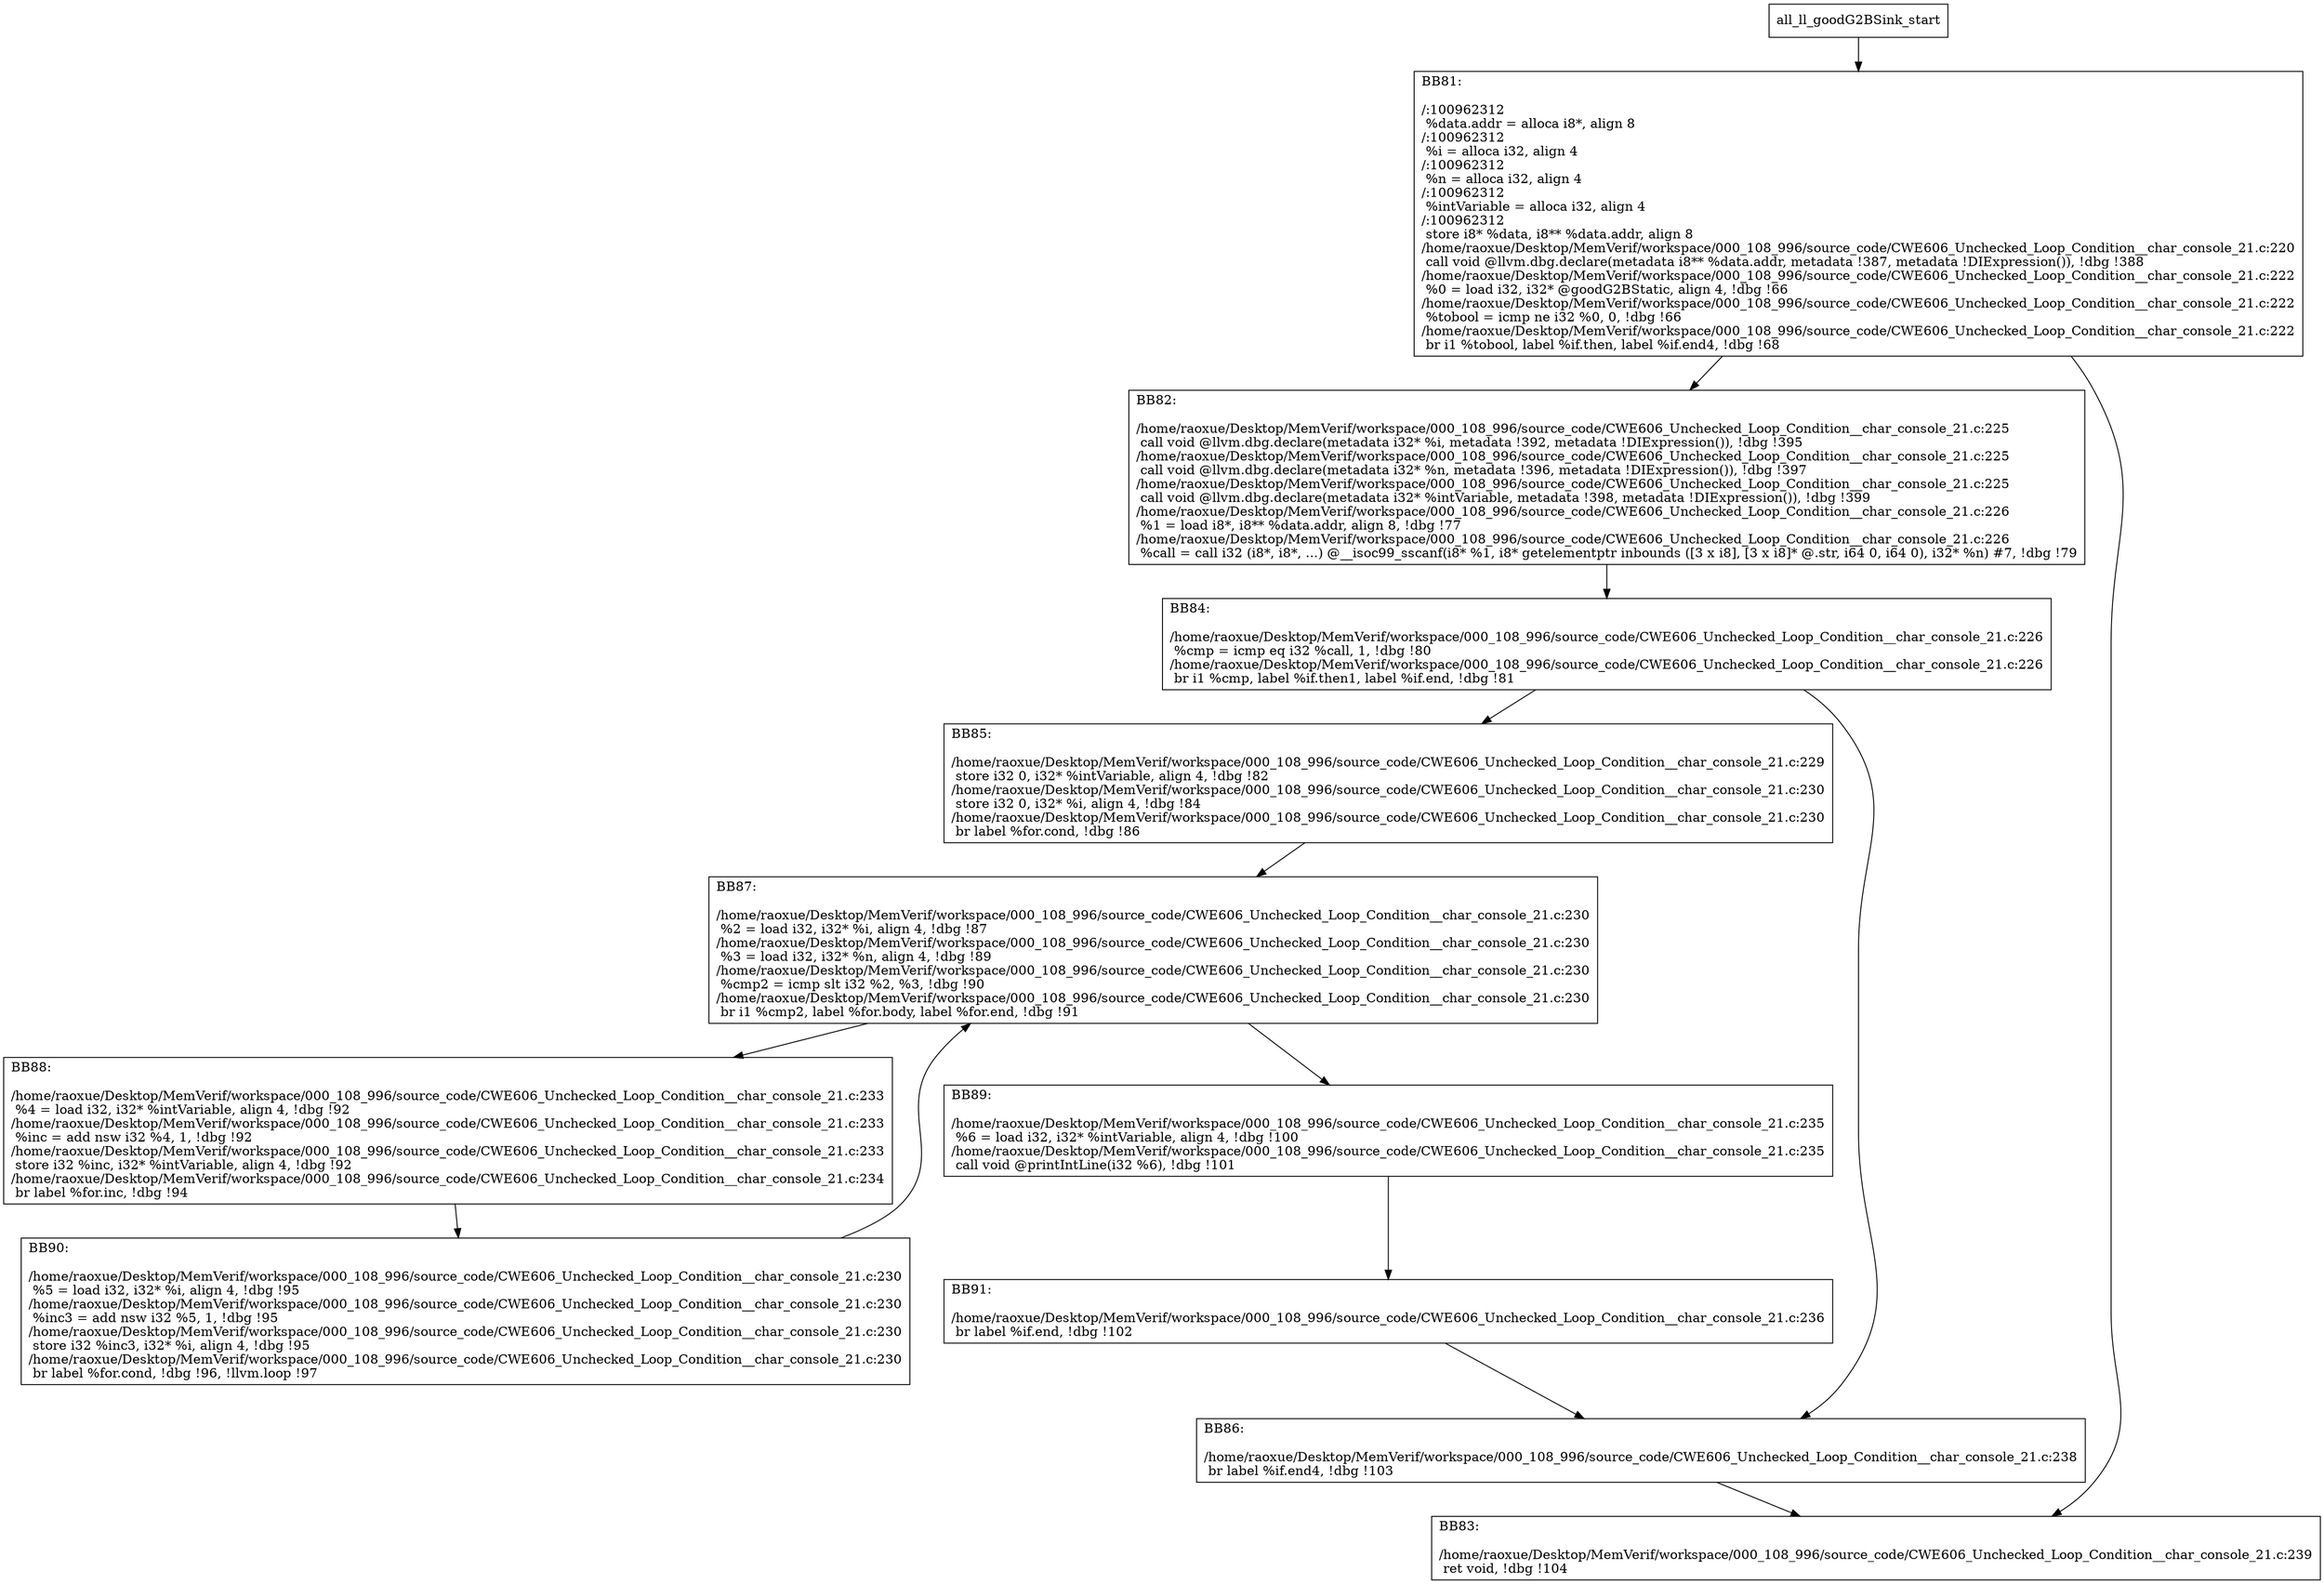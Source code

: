 digraph "CFG for'all_ll_goodG2BSink' function" {
	BBall_ll_goodG2BSink_start[shape=record,label="{all_ll_goodG2BSink_start}"];
	BBall_ll_goodG2BSink_start-> all_ll_goodG2BSinkBB81;
	all_ll_goodG2BSinkBB81 [shape=record, label="{BB81:\l\l/:100962312\l
  %data.addr = alloca i8*, align 8\l
/:100962312\l
  %i = alloca i32, align 4\l
/:100962312\l
  %n = alloca i32, align 4\l
/:100962312\l
  %intVariable = alloca i32, align 4\l
/:100962312\l
  store i8* %data, i8** %data.addr, align 8\l
/home/raoxue/Desktop/MemVerif/workspace/000_108_996/source_code/CWE606_Unchecked_Loop_Condition__char_console_21.c:220\l
  call void @llvm.dbg.declare(metadata i8** %data.addr, metadata !387, metadata !DIExpression()), !dbg !388\l
/home/raoxue/Desktop/MemVerif/workspace/000_108_996/source_code/CWE606_Unchecked_Loop_Condition__char_console_21.c:222\l
  %0 = load i32, i32* @goodG2BStatic, align 4, !dbg !66\l
/home/raoxue/Desktop/MemVerif/workspace/000_108_996/source_code/CWE606_Unchecked_Loop_Condition__char_console_21.c:222\l
  %tobool = icmp ne i32 %0, 0, !dbg !66\l
/home/raoxue/Desktop/MemVerif/workspace/000_108_996/source_code/CWE606_Unchecked_Loop_Condition__char_console_21.c:222\l
  br i1 %tobool, label %if.then, label %if.end4, !dbg !68\l
}"];
	all_ll_goodG2BSinkBB81-> all_ll_goodG2BSinkBB82;
	all_ll_goodG2BSinkBB81-> all_ll_goodG2BSinkBB83;
	all_ll_goodG2BSinkBB82 [shape=record, label="{BB82:\l\l/home/raoxue/Desktop/MemVerif/workspace/000_108_996/source_code/CWE606_Unchecked_Loop_Condition__char_console_21.c:225\l
  call void @llvm.dbg.declare(metadata i32* %i, metadata !392, metadata !DIExpression()), !dbg !395\l
/home/raoxue/Desktop/MemVerif/workspace/000_108_996/source_code/CWE606_Unchecked_Loop_Condition__char_console_21.c:225\l
  call void @llvm.dbg.declare(metadata i32* %n, metadata !396, metadata !DIExpression()), !dbg !397\l
/home/raoxue/Desktop/MemVerif/workspace/000_108_996/source_code/CWE606_Unchecked_Loop_Condition__char_console_21.c:225\l
  call void @llvm.dbg.declare(metadata i32* %intVariable, metadata !398, metadata !DIExpression()), !dbg !399\l
/home/raoxue/Desktop/MemVerif/workspace/000_108_996/source_code/CWE606_Unchecked_Loop_Condition__char_console_21.c:226\l
  %1 = load i8*, i8** %data.addr, align 8, !dbg !77\l
/home/raoxue/Desktop/MemVerif/workspace/000_108_996/source_code/CWE606_Unchecked_Loop_Condition__char_console_21.c:226\l
  %call = call i32 (i8*, i8*, ...) @__isoc99_sscanf(i8* %1, i8* getelementptr inbounds ([3 x i8], [3 x i8]* @.str, i64 0, i64 0), i32* %n) #7, !dbg !79\l
}"];
	all_ll_goodG2BSinkBB82-> all_ll_goodG2BSinkBB84;
	all_ll_goodG2BSinkBB84 [shape=record, label="{BB84:\l\l/home/raoxue/Desktop/MemVerif/workspace/000_108_996/source_code/CWE606_Unchecked_Loop_Condition__char_console_21.c:226\l
  %cmp = icmp eq i32 %call, 1, !dbg !80\l
/home/raoxue/Desktop/MemVerif/workspace/000_108_996/source_code/CWE606_Unchecked_Loop_Condition__char_console_21.c:226\l
  br i1 %cmp, label %if.then1, label %if.end, !dbg !81\l
}"];
	all_ll_goodG2BSinkBB84-> all_ll_goodG2BSinkBB85;
	all_ll_goodG2BSinkBB84-> all_ll_goodG2BSinkBB86;
	all_ll_goodG2BSinkBB85 [shape=record, label="{BB85:\l\l/home/raoxue/Desktop/MemVerif/workspace/000_108_996/source_code/CWE606_Unchecked_Loop_Condition__char_console_21.c:229\l
  store i32 0, i32* %intVariable, align 4, !dbg !82\l
/home/raoxue/Desktop/MemVerif/workspace/000_108_996/source_code/CWE606_Unchecked_Loop_Condition__char_console_21.c:230\l
  store i32 0, i32* %i, align 4, !dbg !84\l
/home/raoxue/Desktop/MemVerif/workspace/000_108_996/source_code/CWE606_Unchecked_Loop_Condition__char_console_21.c:230\l
  br label %for.cond, !dbg !86\l
}"];
	all_ll_goodG2BSinkBB85-> all_ll_goodG2BSinkBB87;
	all_ll_goodG2BSinkBB87 [shape=record, label="{BB87:\l\l/home/raoxue/Desktop/MemVerif/workspace/000_108_996/source_code/CWE606_Unchecked_Loop_Condition__char_console_21.c:230\l
  %2 = load i32, i32* %i, align 4, !dbg !87\l
/home/raoxue/Desktop/MemVerif/workspace/000_108_996/source_code/CWE606_Unchecked_Loop_Condition__char_console_21.c:230\l
  %3 = load i32, i32* %n, align 4, !dbg !89\l
/home/raoxue/Desktop/MemVerif/workspace/000_108_996/source_code/CWE606_Unchecked_Loop_Condition__char_console_21.c:230\l
  %cmp2 = icmp slt i32 %2, %3, !dbg !90\l
/home/raoxue/Desktop/MemVerif/workspace/000_108_996/source_code/CWE606_Unchecked_Loop_Condition__char_console_21.c:230\l
  br i1 %cmp2, label %for.body, label %for.end, !dbg !91\l
}"];
	all_ll_goodG2BSinkBB87-> all_ll_goodG2BSinkBB88;
	all_ll_goodG2BSinkBB87-> all_ll_goodG2BSinkBB89;
	all_ll_goodG2BSinkBB88 [shape=record, label="{BB88:\l\l/home/raoxue/Desktop/MemVerif/workspace/000_108_996/source_code/CWE606_Unchecked_Loop_Condition__char_console_21.c:233\l
  %4 = load i32, i32* %intVariable, align 4, !dbg !92\l
/home/raoxue/Desktop/MemVerif/workspace/000_108_996/source_code/CWE606_Unchecked_Loop_Condition__char_console_21.c:233\l
  %inc = add nsw i32 %4, 1, !dbg !92\l
/home/raoxue/Desktop/MemVerif/workspace/000_108_996/source_code/CWE606_Unchecked_Loop_Condition__char_console_21.c:233\l
  store i32 %inc, i32* %intVariable, align 4, !dbg !92\l
/home/raoxue/Desktop/MemVerif/workspace/000_108_996/source_code/CWE606_Unchecked_Loop_Condition__char_console_21.c:234\l
  br label %for.inc, !dbg !94\l
}"];
	all_ll_goodG2BSinkBB88-> all_ll_goodG2BSinkBB90;
	all_ll_goodG2BSinkBB90 [shape=record, label="{BB90:\l\l/home/raoxue/Desktop/MemVerif/workspace/000_108_996/source_code/CWE606_Unchecked_Loop_Condition__char_console_21.c:230\l
  %5 = load i32, i32* %i, align 4, !dbg !95\l
/home/raoxue/Desktop/MemVerif/workspace/000_108_996/source_code/CWE606_Unchecked_Loop_Condition__char_console_21.c:230\l
  %inc3 = add nsw i32 %5, 1, !dbg !95\l
/home/raoxue/Desktop/MemVerif/workspace/000_108_996/source_code/CWE606_Unchecked_Loop_Condition__char_console_21.c:230\l
  store i32 %inc3, i32* %i, align 4, !dbg !95\l
/home/raoxue/Desktop/MemVerif/workspace/000_108_996/source_code/CWE606_Unchecked_Loop_Condition__char_console_21.c:230\l
  br label %for.cond, !dbg !96, !llvm.loop !97\l
}"];
	all_ll_goodG2BSinkBB90-> all_ll_goodG2BSinkBB87;
	all_ll_goodG2BSinkBB89 [shape=record, label="{BB89:\l\l/home/raoxue/Desktop/MemVerif/workspace/000_108_996/source_code/CWE606_Unchecked_Loop_Condition__char_console_21.c:235\l
  %6 = load i32, i32* %intVariable, align 4, !dbg !100\l
/home/raoxue/Desktop/MemVerif/workspace/000_108_996/source_code/CWE606_Unchecked_Loop_Condition__char_console_21.c:235\l
  call void @printIntLine(i32 %6), !dbg !101\l
}"];
	all_ll_goodG2BSinkBB89-> all_ll_goodG2BSinkBB91;
	all_ll_goodG2BSinkBB91 [shape=record, label="{BB91:\l\l/home/raoxue/Desktop/MemVerif/workspace/000_108_996/source_code/CWE606_Unchecked_Loop_Condition__char_console_21.c:236\l
  br label %if.end, !dbg !102\l
}"];
	all_ll_goodG2BSinkBB91-> all_ll_goodG2BSinkBB86;
	all_ll_goodG2BSinkBB86 [shape=record, label="{BB86:\l\l/home/raoxue/Desktop/MemVerif/workspace/000_108_996/source_code/CWE606_Unchecked_Loop_Condition__char_console_21.c:238\l
  br label %if.end4, !dbg !103\l
}"];
	all_ll_goodG2BSinkBB86-> all_ll_goodG2BSinkBB83;
	all_ll_goodG2BSinkBB83 [shape=record, label="{BB83:\l\l/home/raoxue/Desktop/MemVerif/workspace/000_108_996/source_code/CWE606_Unchecked_Loop_Condition__char_console_21.c:239\l
  ret void, !dbg !104\l
}"];
}
